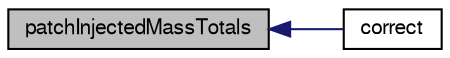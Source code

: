 digraph "patchInjectedMassTotals"
{
  bgcolor="transparent";
  edge [fontname="FreeSans",fontsize="10",labelfontname="FreeSans",labelfontsize="10"];
  node [fontname="FreeSans",fontsize="10",shape=record];
  rankdir="LR";
  Node461 [label="patchInjectedMassTotals",height=0.2,width=0.4,color="black", fillcolor="grey75", style="filled", fontcolor="black"];
  Node461 -> Node462 [dir="back",color="midnightblue",fontsize="10",style="solid",fontname="FreeSans"];
  Node462 [label="correct",height=0.2,width=0.4,color="black",URL="$a29110.html#a8c67db65404877aac3731246ffb15754",tooltip="Correct. "];
}
